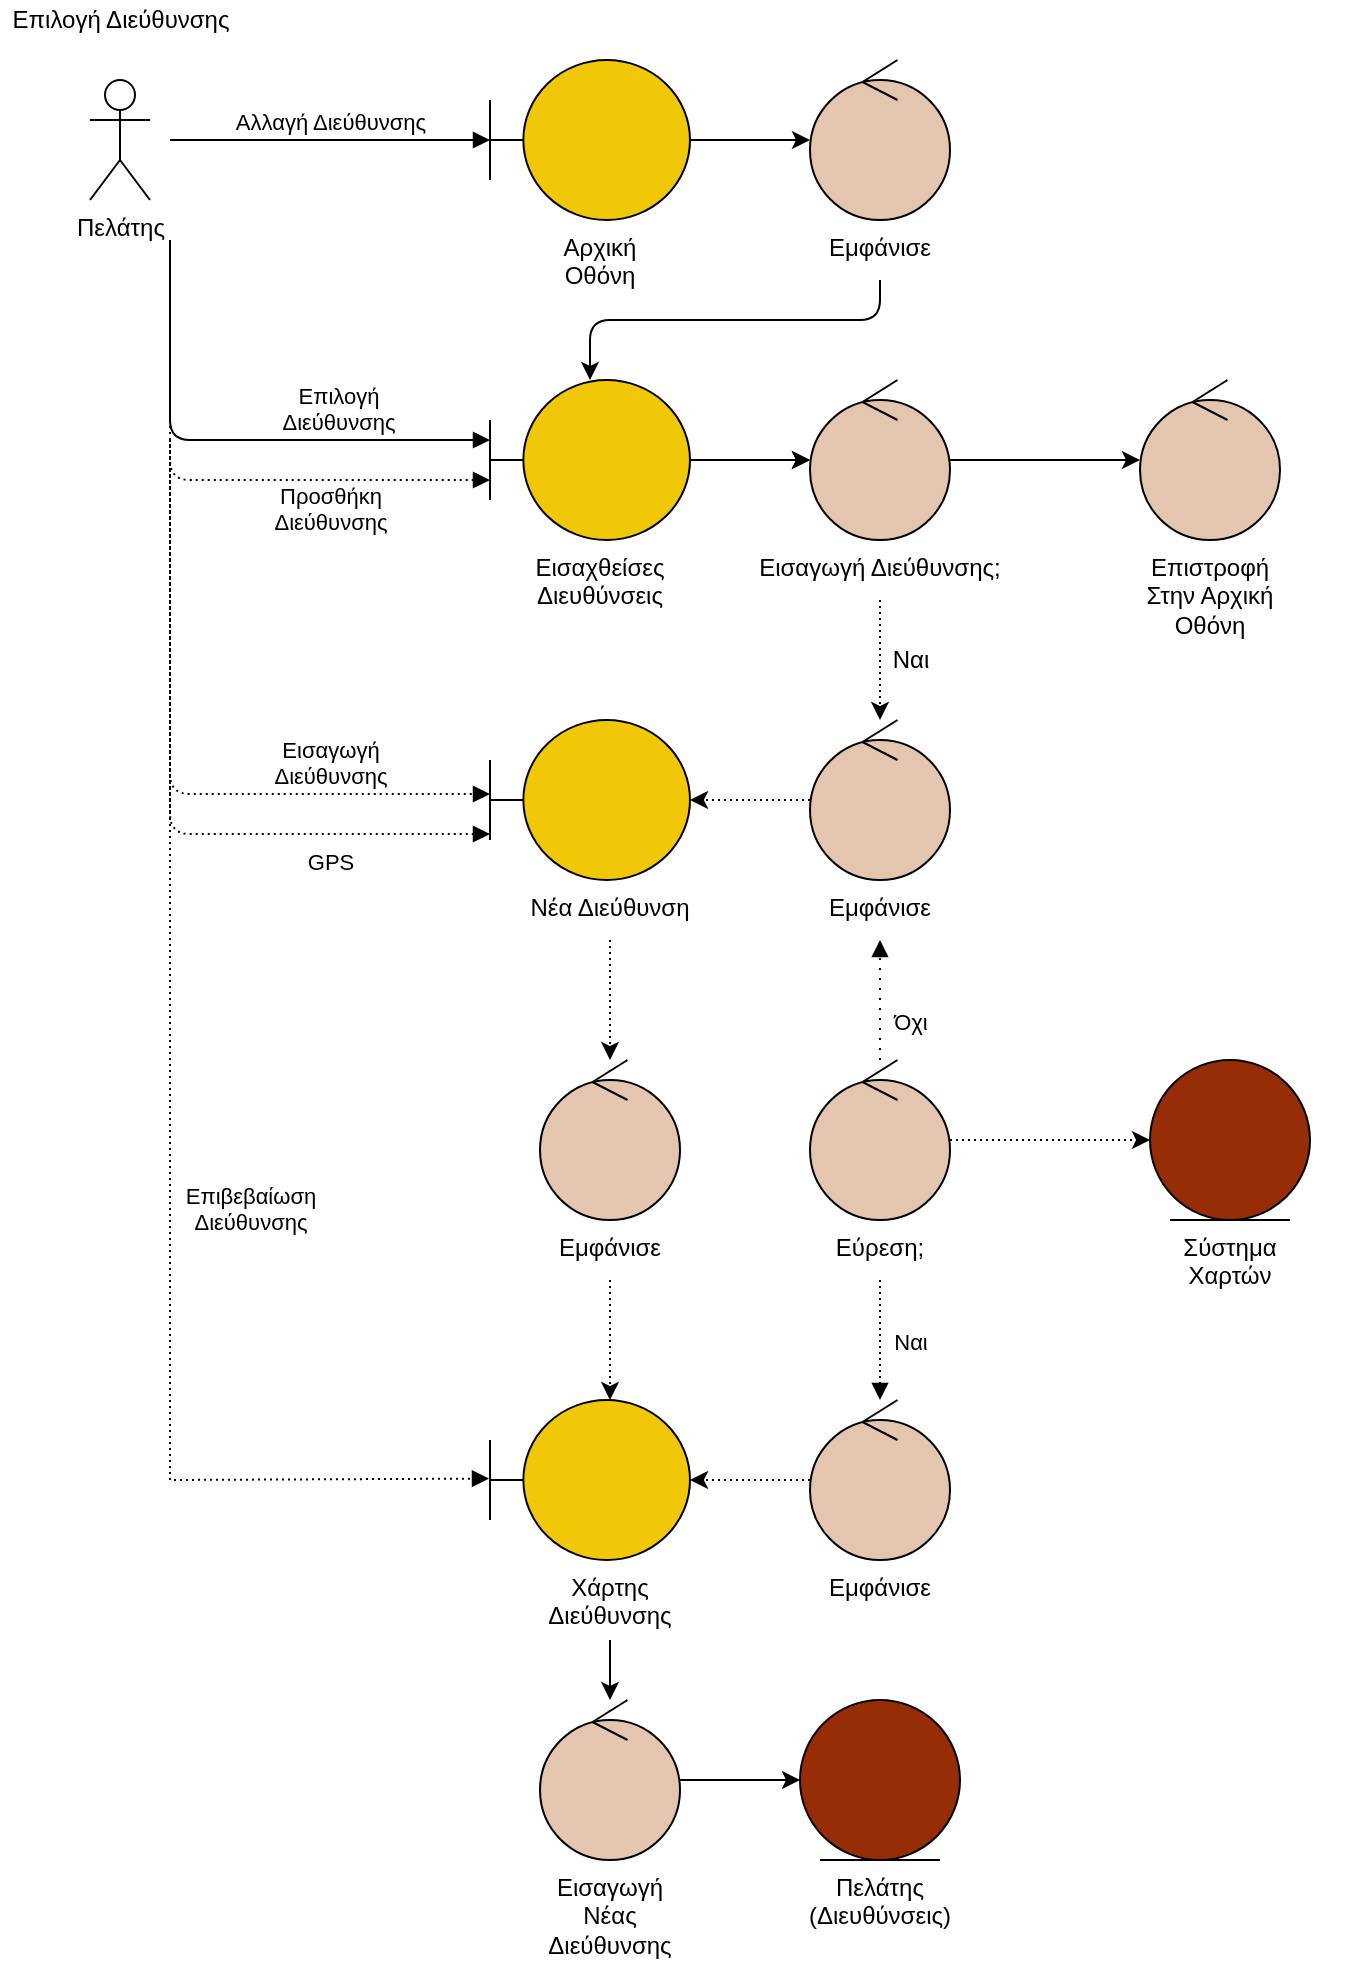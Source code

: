 <mxfile version="18.0.4"><diagram id="_NEF_zK0TXl3RWh3A6Ux" name="Page-1"><mxGraphModel dx="1240" dy="661" grid="1" gridSize="10" guides="1" tooltips="1" connect="1" arrows="1" fold="1" page="1" pageScale="1" pageWidth="850" pageHeight="1100" math="0" shadow="0"><root><mxCell id="0"/><mxCell id="1" parent="0"/><mxCell id="nQqOByOvdxTd11euckzm-390" value="Πελάτης" style="shape=umlActor;verticalLabelPosition=bottom;verticalAlign=top;html=1;labelBackgroundColor=none;align=center;" vertex="1" parent="1"><mxGeometry x="195" y="110" width="30" height="60" as="geometry"/></mxCell><mxCell id="nQqOByOvdxTd11euckzm-391" style="edgeStyle=orthogonalEdgeStyle;rounded=0;orthogonalLoop=1;jettySize=auto;html=1;labelBackgroundColor=none;align=center;" edge="1" parent="1" source="nQqOByOvdxTd11euckzm-392" target="nQqOByOvdxTd11euckzm-395"><mxGeometry relative="1" as="geometry"/></mxCell><mxCell id="nQqOByOvdxTd11euckzm-392" value="" style="shape=umlBoundary;whiteSpace=wrap;html=1;labelBackgroundColor=none;align=center;fillColor=#F0C808;" vertex="1" parent="1"><mxGeometry x="395" y="100" width="100" height="80" as="geometry"/></mxCell><mxCell id="nQqOByOvdxTd11euckzm-393" value="Αλλαγή Διεύθυνσης" style="html=1;verticalAlign=bottom;endArrow=block;rounded=0;labelBackgroundColor=none;align=center;" edge="1" parent="1" target="nQqOByOvdxTd11euckzm-392"><mxGeometry width="80" relative="1" as="geometry"><mxPoint x="235" y="140" as="sourcePoint"/><mxPoint x="575" y="220" as="targetPoint"/></mxGeometry></mxCell><mxCell id="nQqOByOvdxTd11euckzm-394" style="edgeStyle=orthogonalEdgeStyle;rounded=1;orthogonalLoop=1;jettySize=auto;html=1;exitX=0.5;exitY=1;exitDx=0;exitDy=0;labelBackgroundColor=none;align=center;" edge="1" parent="1" source="nQqOByOvdxTd11euckzm-421" target="nQqOByOvdxTd11euckzm-397"><mxGeometry relative="1" as="geometry"><Array as="points"><mxPoint x="590" y="230"/><mxPoint x="445" y="230"/></Array></mxGeometry></mxCell><mxCell id="nQqOByOvdxTd11euckzm-395" value="" style="ellipse;shape=umlControl;whiteSpace=wrap;html=1;labelBackgroundColor=none;align=center;fillColor=#E4C5AF;" vertex="1" parent="1"><mxGeometry x="555" y="100" width="70" height="80" as="geometry"/></mxCell><mxCell id="nQqOByOvdxTd11euckzm-396" style="edgeStyle=orthogonalEdgeStyle;rounded=0;orthogonalLoop=1;jettySize=auto;html=1;fillColor=#e51400;strokeColor=#000000;labelBackgroundColor=none;align=center;dashed=1;dashPattern=1 2;" edge="1" parent="1"><mxGeometry relative="1" as="geometry"><mxPoint x="495" y="300" as="sourcePoint"/><mxPoint x="555" y="300" as="targetPoint"/></mxGeometry></mxCell><mxCell id="nQqOByOvdxTd11euckzm-445" value="" style="edgeStyle=orthogonalEdgeStyle;rounded=1;orthogonalLoop=1;jettySize=auto;html=1;endArrow=classic;endFill=1;" edge="1" parent="1" source="nQqOByOvdxTd11euckzm-397" target="nQqOByOvdxTd11euckzm-400"><mxGeometry relative="1" as="geometry"/></mxCell><mxCell id="nQqOByOvdxTd11euckzm-397" value="" style="shape=umlBoundary;whiteSpace=wrap;html=1;labelBackgroundColor=none;align=center;fillColor=#F0C808;" vertex="1" parent="1"><mxGeometry x="395" y="260" width="100" height="80" as="geometry"/></mxCell><mxCell id="nQqOByOvdxTd11euckzm-398" value="Επιλογή &lt;br&gt;Διεύθυνσης" style="html=1;verticalAlign=bottom;endArrow=block;rounded=1;labelBackgroundColor=none;align=center;" edge="1" parent="1"><mxGeometry x="0.412" width="80" relative="1" as="geometry"><mxPoint x="235" y="190" as="sourcePoint"/><mxPoint x="395" y="290" as="targetPoint"/><Array as="points"><mxPoint x="235" y="290"/></Array><mxPoint as="offset"/></mxGeometry></mxCell><mxCell id="nQqOByOvdxTd11euckzm-399" style="edgeStyle=orthogonalEdgeStyle;rounded=1;orthogonalLoop=1;jettySize=auto;html=1;fillColor=#e51400;strokeColor=#000000;exitX=0.5;exitY=1;exitDx=0;exitDy=0;labelBackgroundColor=none;align=center;dashed=1;dashPattern=1 2;" edge="1" parent="1" source="nQqOByOvdxTd11euckzm-423" target="nQqOByOvdxTd11euckzm-413"><mxGeometry relative="1" as="geometry"><Array as="points"/><mxPoint x="590" y="400" as="sourcePoint"/></mxGeometry></mxCell><mxCell id="nQqOByOvdxTd11euckzm-444" style="edgeStyle=orthogonalEdgeStyle;rounded=1;orthogonalLoop=1;jettySize=auto;html=1;endArrow=classic;endFill=1;" edge="1" parent="1" source="nQqOByOvdxTd11euckzm-400" target="nQqOByOvdxTd11euckzm-443"><mxGeometry relative="1" as="geometry"/></mxCell><mxCell id="nQqOByOvdxTd11euckzm-400" value="" style="ellipse;shape=umlControl;whiteSpace=wrap;html=1;fillColor=#E4C5AF;fontColor=#ffffff;strokeColor=#000000;labelBackgroundColor=none;align=center;" vertex="1" parent="1"><mxGeometry x="555" y="260" width="70" height="80" as="geometry"/></mxCell><mxCell id="nQqOByOvdxTd11euckzm-401" value="Προσθήκη&lt;br&gt;Διεύθυνσης" style="html=1;verticalAlign=bottom;endArrow=block;rounded=1;fillColor=#e51400;strokeColor=#000000;labelBackgroundColor=none;align=center;dashed=1;dashPattern=1 2;" edge="1" parent="1"><mxGeometry x="0.429" y="-30" width="80" relative="1" as="geometry"><mxPoint x="235" y="190" as="sourcePoint"/><mxPoint x="395" y="310" as="targetPoint"/><Array as="points"><mxPoint x="235" y="310"/></Array><mxPoint as="offset"/></mxGeometry></mxCell><mxCell id="nQqOByOvdxTd11euckzm-402" style="edgeStyle=orthogonalEdgeStyle;rounded=0;orthogonalLoop=1;jettySize=auto;html=1;fillColor=#0050ef;strokeColor=#000000;labelBackgroundColor=none;exitX=0.5;exitY=1;exitDx=0;exitDy=0;align=center;dashed=1;dashPattern=1 2;" edge="1" parent="1" source="nQqOByOvdxTd11euckzm-424" target="nQqOByOvdxTd11euckzm-418"><mxGeometry relative="1" as="geometry"/></mxCell><mxCell id="nQqOByOvdxTd11euckzm-403" value="" style="shape=umlBoundary;whiteSpace=wrap;html=1;fillColor=#F0C808;fontColor=#ffffff;strokeColor=#000000;labelBackgroundColor=none;align=center;" vertex="1" parent="1"><mxGeometry x="395" y="430" width="100" height="80" as="geometry"/></mxCell><mxCell id="nQqOByOvdxTd11euckzm-404" value="Εισαγωγή&lt;br&gt;Διεύθυνσης" style="html=1;verticalAlign=bottom;endArrow=block;rounded=1;fillColor=#e51400;strokeColor=#000000;labelBackgroundColor=none;align=center;dashed=1;dashPattern=1 2;" edge="1" parent="1"><mxGeometry x="0.573" width="80" relative="1" as="geometry"><mxPoint x="235" y="250" as="sourcePoint"/><mxPoint x="395" y="467" as="targetPoint"/><Array as="points"><mxPoint x="235" y="467"/></Array><mxPoint as="offset"/></mxGeometry></mxCell><mxCell id="nQqOByOvdxTd11euckzm-405" value="" style="shape=umlBoundary;whiteSpace=wrap;html=1;fillColor=#F0C808;fontColor=#ffffff;strokeColor=#000000;labelBackgroundColor=none;align=center;" vertex="1" parent="1"><mxGeometry x="395" y="770" width="100" height="80" as="geometry"/></mxCell><mxCell id="nQqOByOvdxTd11euckzm-406" style="edgeStyle=orthogonalEdgeStyle;rounded=0;orthogonalLoop=1;jettySize=auto;html=1;fillColor=#e51400;strokeColor=#000000;labelBackgroundColor=none;align=center;dashed=1;dashPattern=1 2;" edge="1" parent="1" source="nQqOByOvdxTd11euckzm-407" target="nQqOByOvdxTd11euckzm-410"><mxGeometry relative="1" as="geometry"/></mxCell><mxCell id="nQqOByOvdxTd11euckzm-407" value="" style="ellipse;shape=umlControl;whiteSpace=wrap;html=1;fillColor=#E4C5AF;fontColor=#ffffff;strokeColor=#000000;labelBackgroundColor=none;align=center;" vertex="1" parent="1"><mxGeometry x="555" y="600" width="70" height="80" as="geometry"/></mxCell><mxCell id="nQqOByOvdxTd11euckzm-408" style="edgeStyle=orthogonalEdgeStyle;rounded=0;orthogonalLoop=1;jettySize=auto;html=1;fillColor=#e51400;strokeColor=#000000;labelBackgroundColor=none;align=center;dashed=1;dashPattern=1 2;" edge="1" parent="1" source="nQqOByOvdxTd11euckzm-409" target="nQqOByOvdxTd11euckzm-405"><mxGeometry relative="1" as="geometry"/></mxCell><mxCell id="nQqOByOvdxTd11euckzm-409" value="" style="ellipse;shape=umlControl;whiteSpace=wrap;html=1;fillColor=#E4C5AF;fontColor=#ffffff;strokeColor=#000000;labelBackgroundColor=none;align=center;" vertex="1" parent="1"><mxGeometry x="555" y="770" width="70" height="80" as="geometry"/></mxCell><mxCell id="nQqOByOvdxTd11euckzm-410" value="" style="ellipse;shape=umlEntity;whiteSpace=wrap;html=1;fillColor=#972D07;fontColor=#ffffff;strokeColor=#000000;labelBackgroundColor=none;align=center;" vertex="1" parent="1"><mxGeometry x="725" y="600" width="80" height="80" as="geometry"/></mxCell><mxCell id="nQqOByOvdxTd11euckzm-411" value="Ναι" style="html=1;verticalAlign=bottom;endArrow=block;rounded=0;fillColor=#e51400;strokeColor=#000000;labelBackgroundColor=none;exitX=0.5;exitY=1;exitDx=0;exitDy=0;align=center;dashed=1;dashPattern=1 2;" edge="1" parent="1" source="nQqOByOvdxTd11euckzm-427" target="nQqOByOvdxTd11euckzm-409"><mxGeometry x="0.333" y="15" width="80" relative="1" as="geometry"><mxPoint x="615" y="620" as="sourcePoint"/><mxPoint x="545" y="670" as="targetPoint"/><mxPoint as="offset"/></mxGeometry></mxCell><mxCell id="nQqOByOvdxTd11euckzm-412" style="edgeStyle=orthogonalEdgeStyle;rounded=0;orthogonalLoop=1;jettySize=auto;html=1;fillColor=#e3c800;strokeColor=#000000;labelBackgroundColor=none;align=center;dashed=1;dashPattern=1 2;" edge="1" parent="1" source="nQqOByOvdxTd11euckzm-413" target="nQqOByOvdxTd11euckzm-403"><mxGeometry relative="1" as="geometry"/></mxCell><mxCell id="nQqOByOvdxTd11euckzm-413" value="" style="ellipse;shape=umlControl;whiteSpace=wrap;html=1;fillColor=#E4C5AF;fontColor=#000000;strokeColor=#000000;labelBackgroundColor=none;align=center;" vertex="1" parent="1"><mxGeometry x="555" y="430" width="70" height="80" as="geometry"/></mxCell><mxCell id="nQqOByOvdxTd11euckzm-414" value="Όχι" style="html=1;verticalAlign=bottom;endArrow=block;rounded=0;fillColor=#f0a30a;strokeColor=#000000;labelBackgroundColor=none;align=center;entryX=0.5;entryY=1;entryDx=0;entryDy=0;dashed=1;dashPattern=1 4;" edge="1" parent="1" source="nQqOByOvdxTd11euckzm-407" target="nQqOByOvdxTd11euckzm-425"><mxGeometry x="-0.667" y="-15" width="80" relative="1" as="geometry"><mxPoint x="662.79" y="574.83" as="sourcePoint"/><mxPoint x="637.365" y="625.27" as="targetPoint"/><mxPoint as="offset"/></mxGeometry></mxCell><mxCell id="nQqOByOvdxTd11euckzm-415" value="Επιβεβαίωση &lt;br&gt;Διεύθυνσης" style="html=1;verticalAlign=bottom;endArrow=block;rounded=0;fillColor=#e51400;strokeColor=#000000;entryX=-0.005;entryY=0.491;entryDx=0;entryDy=0;entryPerimeter=0;labelBackgroundColor=none;align=center;dashed=1;dashPattern=1 2;" edge="1" parent="1" target="nQqOByOvdxTd11euckzm-405"><mxGeometry x="0.177" y="40" width="80" relative="1" as="geometry"><mxPoint x="235" y="290" as="sourcePoint"/><mxPoint x="385" y="770" as="targetPoint"/><Array as="points"><mxPoint x="235" y="810"/></Array><mxPoint as="offset"/></mxGeometry></mxCell><mxCell id="nQqOByOvdxTd11euckzm-416" value="GPS" style="html=1;verticalAlign=bottom;endArrow=block;rounded=1;fillColor=#0050ef;strokeColor=#000000;labelBackgroundColor=none;align=center;dashed=1;dashPattern=1 2;" edge="1" parent="1"><mxGeometry x="0.597" y="-23" width="80" relative="1" as="geometry"><mxPoint x="235" y="250" as="sourcePoint"/><mxPoint x="395" y="487" as="targetPoint"/><Array as="points"><mxPoint x="235" y="487"/></Array><mxPoint as="offset"/></mxGeometry></mxCell><mxCell id="nQqOByOvdxTd11euckzm-417" style="edgeStyle=orthogonalEdgeStyle;rounded=0;orthogonalLoop=1;jettySize=auto;html=1;fillColor=#0050ef;strokeColor=#000000;labelBackgroundColor=none;exitX=0.5;exitY=1;exitDx=0;exitDy=0;align=center;dashed=1;dashPattern=1 2;" edge="1" parent="1" source="nQqOByOvdxTd11euckzm-428" target="nQqOByOvdxTd11euckzm-405"><mxGeometry relative="1" as="geometry"><Array as="points"><mxPoint x="455" y="760"/><mxPoint x="455" y="760"/></Array></mxGeometry></mxCell><mxCell id="nQqOByOvdxTd11euckzm-418" value="" style="ellipse;shape=umlControl;whiteSpace=wrap;html=1;fillColor=#E4C5AF;fontColor=#ffffff;strokeColor=#000000;labelBackgroundColor=none;align=center;" vertex="1" parent="1"><mxGeometry x="420" y="600" width="70" height="80" as="geometry"/></mxCell><mxCell id="nQqOByOvdxTd11euckzm-419" value="Επιλογή Διεύθυνσης" style="text;html=1;align=center;verticalAlign=middle;resizable=0;points=[];autosize=1;strokeColor=none;fillColor=none;labelBackgroundColor=none;" vertex="1" parent="1"><mxGeometry x="150" y="70" width="120" height="20" as="geometry"/></mxCell><mxCell id="nQqOByOvdxTd11euckzm-420" value="&lt;meta charset=&quot;utf-8&quot;&gt;&lt;span style=&quot;color: rgb(0, 0, 0); font-family: helvetica; font-size: 12px; font-style: normal; font-weight: 400; letter-spacing: normal; text-indent: 0px; text-transform: none; word-spacing: 0px; display: inline; float: none;&quot;&gt;Αρχική&lt;/span&gt;&lt;br style=&quot;color: rgb(0, 0, 0); font-family: helvetica; font-size: 12px; font-style: normal; font-weight: 400; letter-spacing: normal; text-indent: 0px; text-transform: none; word-spacing: 0px;&quot;&gt;&lt;span style=&quot;color: rgb(0, 0, 0); font-family: helvetica; font-size: 12px; font-style: normal; font-weight: 400; letter-spacing: normal; text-indent: 0px; text-transform: none; word-spacing: 0px; display: inline; float: none;&quot;&gt;Οθόνη&lt;/span&gt;" style="text;whiteSpace=wrap;html=1;align=center;labelBackgroundColor=none;" vertex="1" parent="1"><mxGeometry x="415" y="180" width="70" height="40" as="geometry"/></mxCell><mxCell id="nQqOByOvdxTd11euckzm-421" value="&lt;meta charset=&quot;utf-8&quot;&gt;&lt;span style=&quot;color: rgb(0, 0, 0); font-family: helvetica; font-size: 12px; font-style: normal; font-weight: 400; letter-spacing: normal; text-indent: 0px; text-transform: none; word-spacing: 0px; display: inline; float: none;&quot;&gt;Εμφάνισε&lt;/span&gt;" style="text;whiteSpace=wrap;html=1;align=center;labelBackgroundColor=none;" vertex="1" parent="1"><mxGeometry x="550" y="180" width="80" height="30" as="geometry"/></mxCell><mxCell id="nQqOByOvdxTd11euckzm-422" value="&lt;meta charset=&quot;utf-8&quot;&gt;&lt;span style=&quot;color: rgb(0, 0, 0); font-family: helvetica; font-size: 12px; font-style: normal; font-weight: 400; letter-spacing: normal; text-indent: 0px; text-transform: none; word-spacing: 0px; display: inline; float: none;&quot;&gt;Εισαχθείσες&lt;/span&gt;&lt;br style=&quot;color: rgb(0, 0, 0); font-family: helvetica; font-size: 12px; font-style: normal; font-weight: 400; letter-spacing: normal; text-indent: 0px; text-transform: none; word-spacing: 0px;&quot;&gt;&lt;span style=&quot;color: rgb(0, 0, 0); font-family: helvetica; font-size: 12px; font-style: normal; font-weight: 400; letter-spacing: normal; text-indent: 0px; text-transform: none; word-spacing: 0px; display: inline; float: none;&quot;&gt;Διευθύνσεις&lt;/span&gt;" style="text;whiteSpace=wrap;html=1;labelBackgroundColor=none;align=center;" vertex="1" parent="1"><mxGeometry x="400" y="340" width="100" height="40" as="geometry"/></mxCell><mxCell id="nQqOByOvdxTd11euckzm-423" value="&lt;span style=&quot;font-family: helvetica; font-size: 12px; font-style: normal; font-weight: 400; letter-spacing: normal; text-indent: 0px; text-transform: none; word-spacing: 0px; display: inline; float: none;&quot;&gt;Εισαγωγή Διεύθυνσης;&lt;/span&gt;" style="text;whiteSpace=wrap;html=1;align=center;labelBackgroundColor=none;fontColor=#000000;" vertex="1" parent="1"><mxGeometry x="515" y="340" width="150" height="30" as="geometry"/></mxCell><mxCell id="nQqOByOvdxTd11euckzm-424" value="&lt;meta charset=&quot;utf-8&quot;&gt;&lt;span style=&quot;font-family: helvetica; font-size: 12px; font-style: normal; font-weight: 400; letter-spacing: normal; text-indent: 0px; text-transform: none; word-spacing: 0px; display: inline; float: none;&quot;&gt;Νέα Διεύθυνση&lt;/span&gt;" style="text;whiteSpace=wrap;html=1;fontColor=#000000;align=center;labelBackgroundColor=none;" vertex="1" parent="1"><mxGeometry x="400" y="510" width="110" height="30" as="geometry"/></mxCell><mxCell id="nQqOByOvdxTd11euckzm-425" value="&lt;meta charset=&quot;utf-8&quot;&gt;&lt;span style=&quot;color: rgb(0, 0, 0); font-family: helvetica; font-size: 12px; font-style: normal; font-weight: 400; letter-spacing: normal; text-indent: 0px; text-transform: none; word-spacing: 0px; display: inline; float: none;&quot;&gt;Εμφάνισε&lt;/span&gt;" style="text;whiteSpace=wrap;html=1;fontColor=#000000;labelBackgroundColor=none;align=center;" vertex="1" parent="1"><mxGeometry x="550" y="510" width="80" height="30" as="geometry"/></mxCell><mxCell id="nQqOByOvdxTd11euckzm-426" value="&lt;meta charset=&quot;utf-8&quot;&gt;&lt;span style=&quot;font-family: helvetica; font-size: 12px; font-style: normal; font-weight: 400; letter-spacing: normal; text-indent: 0px; text-transform: none; word-spacing: 0px; display: inline; float: none;&quot;&gt;Σύστημα&lt;/span&gt;&lt;br style=&quot;font-family: helvetica; font-size: 12px; font-style: normal; font-weight: 400; letter-spacing: normal; text-indent: 0px; text-transform: none; word-spacing: 0px;&quot;&gt;&lt;span style=&quot;font-family: helvetica; font-size: 12px; font-style: normal; font-weight: 400; letter-spacing: normal; text-indent: 0px; text-transform: none; word-spacing: 0px; display: inline; float: none;&quot;&gt;Χαρτών&lt;/span&gt;" style="text;whiteSpace=wrap;html=1;fontColor=#000000;align=center;labelBackgroundColor=none;" vertex="1" parent="1"><mxGeometry x="725" y="680" width="80" height="40" as="geometry"/></mxCell><mxCell id="nQqOByOvdxTd11euckzm-427" value="&lt;meta charset=&quot;utf-8&quot;&gt;&lt;span style=&quot;font-family: helvetica; font-size: 12px; font-style: normal; font-weight: 400; letter-spacing: normal; text-indent: 0px; text-transform: none; word-spacing: 0px; display: inline; float: none;&quot;&gt;Εύρεση;&lt;/span&gt;" style="text;whiteSpace=wrap;html=1;fontColor=#000000;align=center;labelBackgroundColor=none;" vertex="1" parent="1"><mxGeometry x="555" y="680" width="70" height="30" as="geometry"/></mxCell><mxCell id="nQqOByOvdxTd11euckzm-428" value="&lt;meta charset=&quot;utf-8&quot;&gt;&lt;span style=&quot;font-family: helvetica; font-size: 12px; font-style: normal; font-weight: 400; letter-spacing: normal; text-indent: 0px; text-transform: none; word-spacing: 0px; display: inline; float: none;&quot;&gt;Εμφάνισε&lt;/span&gt;" style="text;whiteSpace=wrap;html=1;fontColor=#000000;align=center;labelBackgroundColor=none;" vertex="1" parent="1"><mxGeometry x="415" y="680" width="80" height="30" as="geometry"/></mxCell><mxCell id="nQqOByOvdxTd11euckzm-440" style="edgeStyle=orthogonalEdgeStyle;rounded=1;orthogonalLoop=1;jettySize=auto;html=1;endArrow=classic;endFill=1;" edge="1" parent="1" source="nQqOByOvdxTd11euckzm-429" target="nQqOByOvdxTd11euckzm-437"><mxGeometry relative="1" as="geometry"/></mxCell><mxCell id="nQqOByOvdxTd11euckzm-429" value="&lt;meta charset=&quot;utf-8&quot;&gt;&lt;span style=&quot;font-family: helvetica; font-size: 12px; font-style: normal; font-weight: 400; letter-spacing: normal; text-indent: 0px; text-transform: none; word-spacing: 0px; display: inline; float: none;&quot;&gt;Χάρτης&lt;/span&gt;&lt;br style=&quot;font-family: helvetica; font-size: 12px; font-style: normal; font-weight: 400; letter-spacing: normal; text-indent: 0px; text-transform: none; word-spacing: 0px;&quot;&gt;&lt;span style=&quot;font-family: helvetica; font-size: 12px; font-style: normal; font-weight: 400; letter-spacing: normal; text-indent: 0px; text-transform: none; word-spacing: 0px; display: inline; float: none;&quot;&gt;Διεύθυνσης&lt;/span&gt;" style="text;whiteSpace=wrap;html=1;fontColor=#000000;align=center;labelBackgroundColor=none;" vertex="1" parent="1"><mxGeometry x="410" y="850" width="90" height="40" as="geometry"/></mxCell><mxCell id="nQqOByOvdxTd11euckzm-430" value="&lt;meta charset=&quot;utf-8&quot;&gt;&lt;span style=&quot;font-family: helvetica; font-size: 12px; font-style: normal; font-weight: 400; letter-spacing: normal; text-indent: 0px; text-transform: none; word-spacing: 0px; display: inline; float: none;&quot;&gt;Εμφάνισε&lt;/span&gt;" style="text;whiteSpace=wrap;html=1;fontColor=#000000;align=center;labelBackgroundColor=none;" vertex="1" parent="1"><mxGeometry x="550" y="850" width="80" height="30" as="geometry"/></mxCell><mxCell id="nQqOByOvdxTd11euckzm-431" value="" style="ellipse;shape=umlEntity;whiteSpace=wrap;html=1;fillColor=#972D07;" vertex="1" parent="1"><mxGeometry x="550" y="920" width="80" height="80" as="geometry"/></mxCell><mxCell id="nQqOByOvdxTd11euckzm-433" value="Ναι" style="text;html=1;align=center;verticalAlign=middle;resizable=0;points=[];autosize=1;strokeColor=none;fillColor=none;" vertex="1" parent="1"><mxGeometry x="590" y="390" width="30" height="20" as="geometry"/></mxCell><mxCell id="nQqOByOvdxTd11euckzm-435" value="Πελάτης&lt;br&gt;(Διευθύνσεις)" style="text;whiteSpace=wrap;html=1;fontColor=#000000;align=center;labelBackgroundColor=none;" vertex="1" parent="1"><mxGeometry x="550" y="1000" width="80" height="40" as="geometry"/></mxCell><mxCell id="nQqOByOvdxTd11euckzm-439" style="edgeStyle=orthogonalEdgeStyle;rounded=1;orthogonalLoop=1;jettySize=auto;html=1;entryX=0;entryY=0.5;entryDx=0;entryDy=0;endArrow=classic;endFill=1;" edge="1" parent="1" source="nQqOByOvdxTd11euckzm-437" target="nQqOByOvdxTd11euckzm-431"><mxGeometry relative="1" as="geometry"/></mxCell><mxCell id="nQqOByOvdxTd11euckzm-437" value="" style="ellipse;shape=umlControl;whiteSpace=wrap;html=1;fillColor=#E4C5AF;fontColor=#ffffff;strokeColor=#000000;labelBackgroundColor=none;align=center;" vertex="1" parent="1"><mxGeometry x="420" y="920" width="70" height="80" as="geometry"/></mxCell><mxCell id="nQqOByOvdxTd11euckzm-438" value="&lt;font face=&quot;helvetica&quot;&gt;Εισαγωγή&lt;br&gt;Νέας&lt;br&gt;Διεύθυνσης&lt;br&gt;&lt;/font&gt;" style="text;whiteSpace=wrap;html=1;fontColor=#000000;align=center;labelBackgroundColor=none;" vertex="1" parent="1"><mxGeometry x="415" y="1000" width="80" height="30" as="geometry"/></mxCell><mxCell id="nQqOByOvdxTd11euckzm-443" value="" style="ellipse;shape=umlControl;whiteSpace=wrap;html=1;fillColor=#E4C5AF;fontColor=#ffffff;strokeColor=#000000;labelBackgroundColor=none;align=center;" vertex="1" parent="1"><mxGeometry x="720" y="260" width="70" height="80" as="geometry"/></mxCell><mxCell id="nQqOByOvdxTd11euckzm-446" value="&lt;font face=&quot;helvetica&quot;&gt;Επιστροφή&lt;br&gt;Στην Αρχική&lt;br&gt;Οθόνη&lt;br&gt;&lt;/font&gt;" style="text;whiteSpace=wrap;html=1;align=center;labelBackgroundColor=none;fontColor=#000000;" vertex="1" parent="1"><mxGeometry x="680" y="340" width="150" height="30" as="geometry"/></mxCell></root></mxGraphModel></diagram></mxfile>